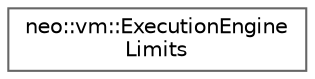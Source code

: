 digraph "Graphical Class Hierarchy"
{
 // LATEX_PDF_SIZE
  bgcolor="transparent";
  edge [fontname=Helvetica,fontsize=10,labelfontname=Helvetica,labelfontsize=10];
  node [fontname=Helvetica,fontsize=10,shape=box,height=0.2,width=0.4];
  rankdir="LR";
  Node0 [id="Node000000",label="neo::vm::ExecutionEngine\lLimits",height=0.2,width=0.4,color="grey40", fillcolor="white", style="filled",URL="$classneo_1_1vm_1_1_execution_engine_limits.html",tooltip="Represents the restrictions on the VM."];
}

